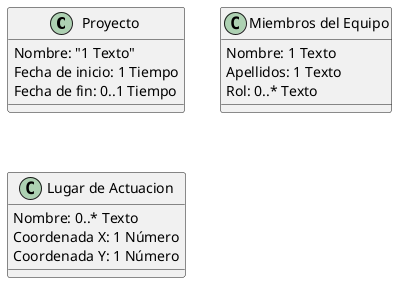 @startuml
class "Proyecto " as Proyecto{
    Nombre: "1 Texto"
    Fecha de inicio: 1 Tiempo
    Fecha de fin: 0..1 Tiempo
}
class "Miembros del Equipo" as Miembros{
   Nombre: 1 Texto
   Apellidos: 1 Texto
   Rol: 0..* Texto

}
class "Lugar de Actuacion" as Lugar{
    Nombre: 0..* Texto
    Coordenada X: 1 Número
    Coordenada Y: 1 Número

}
@enduml